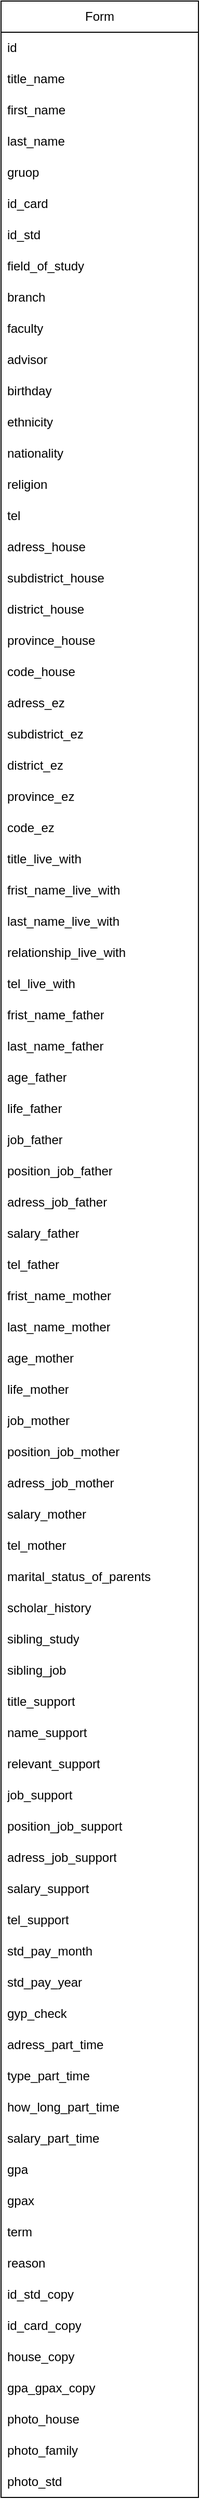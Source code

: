 <mxfile version="22.1.18" type="device">
  <diagram name="หน้า-1" id="lVAzfcXPAD2DbEG9sbZC">
    <mxGraphModel dx="792" dy="784" grid="1" gridSize="10" guides="1" tooltips="1" connect="1" arrows="1" fold="1" page="1" pageScale="1" pageWidth="827" pageHeight="1169" math="0" shadow="0">
      <root>
        <mxCell id="0" />
        <mxCell id="1" parent="0" />
        <mxCell id="WYAnwJTRJiDqq-noBA7u-1" value="Form" style="swimlane;fontStyle=0;childLayout=stackLayout;horizontal=1;startSize=30;horizontalStack=0;resizeParent=1;resizeParentMax=0;resizeLast=0;collapsible=1;marginBottom=0;whiteSpace=wrap;html=1;" vertex="1" parent="1">
          <mxGeometry x="400" y="250" width="190" height="2400" as="geometry" />
        </mxCell>
        <mxCell id="WYAnwJTRJiDqq-noBA7u-2" value="id" style="text;strokeColor=none;fillColor=none;align=left;verticalAlign=middle;spacingLeft=4;spacingRight=4;overflow=hidden;points=[[0,0.5],[1,0.5]];portConstraint=eastwest;rotatable=0;whiteSpace=wrap;html=1;" vertex="1" parent="WYAnwJTRJiDqq-noBA7u-1">
          <mxGeometry y="30" width="190" height="30" as="geometry" />
        </mxCell>
        <mxCell id="WYAnwJTRJiDqq-noBA7u-3" value="title_name" style="text;strokeColor=none;fillColor=none;align=left;verticalAlign=middle;spacingLeft=4;spacingRight=4;overflow=hidden;points=[[0,0.5],[1,0.5]];portConstraint=eastwest;rotatable=0;whiteSpace=wrap;html=1;" vertex="1" parent="WYAnwJTRJiDqq-noBA7u-1">
          <mxGeometry y="60" width="190" height="30" as="geometry" />
        </mxCell>
        <mxCell id="WYAnwJTRJiDqq-noBA7u-4" value="first_name" style="text;strokeColor=none;fillColor=none;align=left;verticalAlign=middle;spacingLeft=4;spacingRight=4;overflow=hidden;points=[[0,0.5],[1,0.5]];portConstraint=eastwest;rotatable=0;whiteSpace=wrap;html=1;" vertex="1" parent="WYAnwJTRJiDqq-noBA7u-1">
          <mxGeometry y="90" width="190" height="30" as="geometry" />
        </mxCell>
        <mxCell id="WYAnwJTRJiDqq-noBA7u-5" value="last_name&lt;br&gt;" style="text;strokeColor=none;fillColor=none;align=left;verticalAlign=middle;spacingLeft=4;spacingRight=4;overflow=hidden;points=[[0,0.5],[1,0.5]];portConstraint=eastwest;rotatable=0;whiteSpace=wrap;html=1;" vertex="1" parent="WYAnwJTRJiDqq-noBA7u-1">
          <mxGeometry y="120" width="190" height="30" as="geometry" />
        </mxCell>
        <mxCell id="WYAnwJTRJiDqq-noBA7u-13" value="gruop" style="text;strokeColor=none;fillColor=none;align=left;verticalAlign=middle;spacingLeft=4;spacingRight=4;overflow=hidden;points=[[0,0.5],[1,0.5]];portConstraint=eastwest;rotatable=0;whiteSpace=wrap;html=1;" vertex="1" parent="WYAnwJTRJiDqq-noBA7u-1">
          <mxGeometry y="150" width="190" height="30" as="geometry" />
        </mxCell>
        <mxCell id="WYAnwJTRJiDqq-noBA7u-12" value="id_card" style="text;strokeColor=none;fillColor=none;align=left;verticalAlign=middle;spacingLeft=4;spacingRight=4;overflow=hidden;points=[[0,0.5],[1,0.5]];portConstraint=eastwest;rotatable=0;whiteSpace=wrap;html=1;" vertex="1" parent="WYAnwJTRJiDqq-noBA7u-1">
          <mxGeometry y="180" width="190" height="30" as="geometry" />
        </mxCell>
        <mxCell id="WYAnwJTRJiDqq-noBA7u-11" value="id_std" style="text;strokeColor=none;fillColor=none;align=left;verticalAlign=middle;spacingLeft=4;spacingRight=4;overflow=hidden;points=[[0,0.5],[1,0.5]];portConstraint=eastwest;rotatable=0;whiteSpace=wrap;html=1;" vertex="1" parent="WYAnwJTRJiDqq-noBA7u-1">
          <mxGeometry y="210" width="190" height="30" as="geometry" />
        </mxCell>
        <mxCell id="WYAnwJTRJiDqq-noBA7u-10" value="field_of_study" style="text;strokeColor=none;fillColor=none;align=left;verticalAlign=middle;spacingLeft=4;spacingRight=4;overflow=hidden;points=[[0,0.5],[1,0.5]];portConstraint=eastwest;rotatable=0;whiteSpace=wrap;html=1;" vertex="1" parent="WYAnwJTRJiDqq-noBA7u-1">
          <mxGeometry y="240" width="190" height="30" as="geometry" />
        </mxCell>
        <mxCell id="WYAnwJTRJiDqq-noBA7u-9" value="branch" style="text;strokeColor=none;fillColor=none;align=left;verticalAlign=middle;spacingLeft=4;spacingRight=4;overflow=hidden;points=[[0,0.5],[1,0.5]];portConstraint=eastwest;rotatable=0;whiteSpace=wrap;html=1;" vertex="1" parent="WYAnwJTRJiDqq-noBA7u-1">
          <mxGeometry y="270" width="190" height="30" as="geometry" />
        </mxCell>
        <mxCell id="WYAnwJTRJiDqq-noBA7u-8" value="faculty" style="text;strokeColor=none;fillColor=none;align=left;verticalAlign=middle;spacingLeft=4;spacingRight=4;overflow=hidden;points=[[0,0.5],[1,0.5]];portConstraint=eastwest;rotatable=0;whiteSpace=wrap;html=1;" vertex="1" parent="WYAnwJTRJiDqq-noBA7u-1">
          <mxGeometry y="300" width="190" height="30" as="geometry" />
        </mxCell>
        <mxCell id="WYAnwJTRJiDqq-noBA7u-7" value="advisor" style="text;strokeColor=none;fillColor=none;align=left;verticalAlign=middle;spacingLeft=4;spacingRight=4;overflow=hidden;points=[[0,0.5],[1,0.5]];portConstraint=eastwest;rotatable=0;whiteSpace=wrap;html=1;" vertex="1" parent="WYAnwJTRJiDqq-noBA7u-1">
          <mxGeometry y="330" width="190" height="30" as="geometry" />
        </mxCell>
        <mxCell id="WYAnwJTRJiDqq-noBA7u-6" value="birthday" style="text;strokeColor=none;fillColor=none;align=left;verticalAlign=middle;spacingLeft=4;spacingRight=4;overflow=hidden;points=[[0,0.5],[1,0.5]];portConstraint=eastwest;rotatable=0;whiteSpace=wrap;html=1;" vertex="1" parent="WYAnwJTRJiDqq-noBA7u-1">
          <mxGeometry y="360" width="190" height="30" as="geometry" />
        </mxCell>
        <mxCell id="WYAnwJTRJiDqq-noBA7u-20" value="ethnicity" style="text;strokeColor=none;fillColor=none;align=left;verticalAlign=middle;spacingLeft=4;spacingRight=4;overflow=hidden;points=[[0,0.5],[1,0.5]];portConstraint=eastwest;rotatable=0;whiteSpace=wrap;html=1;" vertex="1" parent="WYAnwJTRJiDqq-noBA7u-1">
          <mxGeometry y="390" width="190" height="30" as="geometry" />
        </mxCell>
        <mxCell id="WYAnwJTRJiDqq-noBA7u-19" value="nationality" style="text;strokeColor=none;fillColor=none;align=left;verticalAlign=middle;spacingLeft=4;spacingRight=4;overflow=hidden;points=[[0,0.5],[1,0.5]];portConstraint=eastwest;rotatable=0;whiteSpace=wrap;html=1;" vertex="1" parent="WYAnwJTRJiDqq-noBA7u-1">
          <mxGeometry y="420" width="190" height="30" as="geometry" />
        </mxCell>
        <mxCell id="WYAnwJTRJiDqq-noBA7u-18" value="religion" style="text;strokeColor=none;fillColor=none;align=left;verticalAlign=middle;spacingLeft=4;spacingRight=4;overflow=hidden;points=[[0,0.5],[1,0.5]];portConstraint=eastwest;rotatable=0;whiteSpace=wrap;html=1;" vertex="1" parent="WYAnwJTRJiDqq-noBA7u-1">
          <mxGeometry y="450" width="190" height="30" as="geometry" />
        </mxCell>
        <mxCell id="WYAnwJTRJiDqq-noBA7u-17" value="tel" style="text;strokeColor=none;fillColor=none;align=left;verticalAlign=middle;spacingLeft=4;spacingRight=4;overflow=hidden;points=[[0,0.5],[1,0.5]];portConstraint=eastwest;rotatable=0;whiteSpace=wrap;html=1;" vertex="1" parent="WYAnwJTRJiDqq-noBA7u-1">
          <mxGeometry y="480" width="190" height="30" as="geometry" />
        </mxCell>
        <mxCell id="WYAnwJTRJiDqq-noBA7u-25" value="adress_house" style="text;strokeColor=none;fillColor=none;align=left;verticalAlign=middle;spacingLeft=4;spacingRight=4;overflow=hidden;points=[[0,0.5],[1,0.5]];portConstraint=eastwest;rotatable=0;whiteSpace=wrap;html=1;" vertex="1" parent="WYAnwJTRJiDqq-noBA7u-1">
          <mxGeometry y="510" width="190" height="30" as="geometry" />
        </mxCell>
        <mxCell id="WYAnwJTRJiDqq-noBA7u-29" value="subdistrict_house" style="text;strokeColor=none;fillColor=none;align=left;verticalAlign=middle;spacingLeft=4;spacingRight=4;overflow=hidden;points=[[0,0.5],[1,0.5]];portConstraint=eastwest;rotatable=0;whiteSpace=wrap;html=1;" vertex="1" parent="WYAnwJTRJiDqq-noBA7u-1">
          <mxGeometry y="540" width="190" height="30" as="geometry" />
        </mxCell>
        <mxCell id="WYAnwJTRJiDqq-noBA7u-28" value="district_house" style="text;strokeColor=none;fillColor=none;align=left;verticalAlign=middle;spacingLeft=4;spacingRight=4;overflow=hidden;points=[[0,0.5],[1,0.5]];portConstraint=eastwest;rotatable=0;whiteSpace=wrap;html=1;" vertex="1" parent="WYAnwJTRJiDqq-noBA7u-1">
          <mxGeometry y="570" width="190" height="30" as="geometry" />
        </mxCell>
        <mxCell id="WYAnwJTRJiDqq-noBA7u-27" value="province_house" style="text;strokeColor=none;fillColor=none;align=left;verticalAlign=middle;spacingLeft=4;spacingRight=4;overflow=hidden;points=[[0,0.5],[1,0.5]];portConstraint=eastwest;rotatable=0;whiteSpace=wrap;html=1;" vertex="1" parent="WYAnwJTRJiDqq-noBA7u-1">
          <mxGeometry y="600" width="190" height="30" as="geometry" />
        </mxCell>
        <mxCell id="WYAnwJTRJiDqq-noBA7u-26" value="code_house" style="text;strokeColor=none;fillColor=none;align=left;verticalAlign=middle;spacingLeft=4;spacingRight=4;overflow=hidden;points=[[0,0.5],[1,0.5]];portConstraint=eastwest;rotatable=0;whiteSpace=wrap;html=1;" vertex="1" parent="WYAnwJTRJiDqq-noBA7u-1">
          <mxGeometry y="630" width="190" height="30" as="geometry" />
        </mxCell>
        <mxCell id="WYAnwJTRJiDqq-noBA7u-37" value="adress_ez" style="text;strokeColor=none;fillColor=none;align=left;verticalAlign=middle;spacingLeft=4;spacingRight=4;overflow=hidden;points=[[0,0.5],[1,0.5]];portConstraint=eastwest;rotatable=0;whiteSpace=wrap;html=1;" vertex="1" parent="WYAnwJTRJiDqq-noBA7u-1">
          <mxGeometry y="660" width="190" height="30" as="geometry" />
        </mxCell>
        <mxCell id="WYAnwJTRJiDqq-noBA7u-36" value="subdistrict_ez" style="text;strokeColor=none;fillColor=none;align=left;verticalAlign=middle;spacingLeft=4;spacingRight=4;overflow=hidden;points=[[0,0.5],[1,0.5]];portConstraint=eastwest;rotatable=0;whiteSpace=wrap;html=1;" vertex="1" parent="WYAnwJTRJiDqq-noBA7u-1">
          <mxGeometry y="690" width="190" height="30" as="geometry" />
        </mxCell>
        <mxCell id="WYAnwJTRJiDqq-noBA7u-35" value="district_ez" style="text;strokeColor=none;fillColor=none;align=left;verticalAlign=middle;spacingLeft=4;spacingRight=4;overflow=hidden;points=[[0,0.5],[1,0.5]];portConstraint=eastwest;rotatable=0;whiteSpace=wrap;html=1;" vertex="1" parent="WYAnwJTRJiDqq-noBA7u-1">
          <mxGeometry y="720" width="190" height="30" as="geometry" />
        </mxCell>
        <mxCell id="WYAnwJTRJiDqq-noBA7u-34" value="province_ez" style="text;strokeColor=none;fillColor=none;align=left;verticalAlign=middle;spacingLeft=4;spacingRight=4;overflow=hidden;points=[[0,0.5],[1,0.5]];portConstraint=eastwest;rotatable=0;whiteSpace=wrap;html=1;" vertex="1" parent="WYAnwJTRJiDqq-noBA7u-1">
          <mxGeometry y="750" width="190" height="30" as="geometry" />
        </mxCell>
        <mxCell id="WYAnwJTRJiDqq-noBA7u-33" value="code_ez" style="text;strokeColor=none;fillColor=none;align=left;verticalAlign=middle;spacingLeft=4;spacingRight=4;overflow=hidden;points=[[0,0.5],[1,0.5]];portConstraint=eastwest;rotatable=0;whiteSpace=wrap;html=1;" vertex="1" parent="WYAnwJTRJiDqq-noBA7u-1">
          <mxGeometry y="780" width="190" height="30" as="geometry" />
        </mxCell>
        <mxCell id="WYAnwJTRJiDqq-noBA7u-31" value="title_live_with" style="text;strokeColor=none;fillColor=none;align=left;verticalAlign=middle;spacingLeft=4;spacingRight=4;overflow=hidden;points=[[0,0.5],[1,0.5]];portConstraint=eastwest;rotatable=0;whiteSpace=wrap;html=1;" vertex="1" parent="WYAnwJTRJiDqq-noBA7u-1">
          <mxGeometry y="810" width="190" height="30" as="geometry" />
        </mxCell>
        <mxCell id="WYAnwJTRJiDqq-noBA7u-30" value="frist_name_live_with" style="text;strokeColor=none;fillColor=none;align=left;verticalAlign=middle;spacingLeft=4;spacingRight=4;overflow=hidden;points=[[0,0.5],[1,0.5]];portConstraint=eastwest;rotatable=0;whiteSpace=wrap;html=1;" vertex="1" parent="WYAnwJTRJiDqq-noBA7u-1">
          <mxGeometry y="840" width="190" height="30" as="geometry" />
        </mxCell>
        <mxCell id="WYAnwJTRJiDqq-noBA7u-49" value="last_name_live_with" style="text;strokeColor=none;fillColor=none;align=left;verticalAlign=middle;spacingLeft=4;spacingRight=4;overflow=hidden;points=[[0,0.5],[1,0.5]];portConstraint=eastwest;rotatable=0;whiteSpace=wrap;html=1;" vertex="1" parent="WYAnwJTRJiDqq-noBA7u-1">
          <mxGeometry y="870" width="190" height="30" as="geometry" />
        </mxCell>
        <mxCell id="WYAnwJTRJiDqq-noBA7u-48" value="relationship_live_with" style="text;strokeColor=none;fillColor=none;align=left;verticalAlign=middle;spacingLeft=4;spacingRight=4;overflow=hidden;points=[[0,0.5],[1,0.5]];portConstraint=eastwest;rotatable=0;whiteSpace=wrap;html=1;" vertex="1" parent="WYAnwJTRJiDqq-noBA7u-1">
          <mxGeometry y="900" width="190" height="30" as="geometry" />
        </mxCell>
        <mxCell id="WYAnwJTRJiDqq-noBA7u-47" value="tel_live_with" style="text;strokeColor=none;fillColor=none;align=left;verticalAlign=middle;spacingLeft=4;spacingRight=4;overflow=hidden;points=[[0,0.5],[1,0.5]];portConstraint=eastwest;rotatable=0;whiteSpace=wrap;html=1;" vertex="1" parent="WYAnwJTRJiDqq-noBA7u-1">
          <mxGeometry y="930" width="190" height="30" as="geometry" />
        </mxCell>
        <mxCell id="WYAnwJTRJiDqq-noBA7u-46" value="frist_name_father" style="text;strokeColor=none;fillColor=none;align=left;verticalAlign=middle;spacingLeft=4;spacingRight=4;overflow=hidden;points=[[0,0.5],[1,0.5]];portConstraint=eastwest;rotatable=0;whiteSpace=wrap;html=1;" vertex="1" parent="WYAnwJTRJiDqq-noBA7u-1">
          <mxGeometry y="960" width="190" height="30" as="geometry" />
        </mxCell>
        <mxCell id="WYAnwJTRJiDqq-noBA7u-45" value="last_name_father" style="text;strokeColor=none;fillColor=none;align=left;verticalAlign=middle;spacingLeft=4;spacingRight=4;overflow=hidden;points=[[0,0.5],[1,0.5]];portConstraint=eastwest;rotatable=0;whiteSpace=wrap;html=1;" vertex="1" parent="WYAnwJTRJiDqq-noBA7u-1">
          <mxGeometry y="990" width="190" height="30" as="geometry" />
        </mxCell>
        <mxCell id="WYAnwJTRJiDqq-noBA7u-44" value="age_father" style="text;strokeColor=none;fillColor=none;align=left;verticalAlign=middle;spacingLeft=4;spacingRight=4;overflow=hidden;points=[[0,0.5],[1,0.5]];portConstraint=eastwest;rotatable=0;whiteSpace=wrap;html=1;" vertex="1" parent="WYAnwJTRJiDqq-noBA7u-1">
          <mxGeometry y="1020" width="190" height="30" as="geometry" />
        </mxCell>
        <mxCell id="WYAnwJTRJiDqq-noBA7u-43" value="life_father" style="text;strokeColor=none;fillColor=none;align=left;verticalAlign=middle;spacingLeft=4;spacingRight=4;overflow=hidden;points=[[0,0.5],[1,0.5]];portConstraint=eastwest;rotatable=0;whiteSpace=wrap;html=1;" vertex="1" parent="WYAnwJTRJiDqq-noBA7u-1">
          <mxGeometry y="1050" width="190" height="30" as="geometry" />
        </mxCell>
        <mxCell id="WYAnwJTRJiDqq-noBA7u-54" value="job_father" style="text;strokeColor=none;fillColor=none;align=left;verticalAlign=middle;spacingLeft=4;spacingRight=4;overflow=hidden;points=[[0,0.5],[1,0.5]];portConstraint=eastwest;rotatable=0;whiteSpace=wrap;html=1;" vertex="1" parent="WYAnwJTRJiDqq-noBA7u-1">
          <mxGeometry y="1080" width="190" height="30" as="geometry" />
        </mxCell>
        <mxCell id="WYAnwJTRJiDqq-noBA7u-53" value="position_job_father" style="text;strokeColor=none;fillColor=none;align=left;verticalAlign=middle;spacingLeft=4;spacingRight=4;overflow=hidden;points=[[0,0.5],[1,0.5]];portConstraint=eastwest;rotatable=0;whiteSpace=wrap;html=1;" vertex="1" parent="WYAnwJTRJiDqq-noBA7u-1">
          <mxGeometry y="1110" width="190" height="30" as="geometry" />
        </mxCell>
        <mxCell id="WYAnwJTRJiDqq-noBA7u-52" value="adress_job_father" style="text;strokeColor=none;fillColor=none;align=left;verticalAlign=middle;spacingLeft=4;spacingRight=4;overflow=hidden;points=[[0,0.5],[1,0.5]];portConstraint=eastwest;rotatable=0;whiteSpace=wrap;html=1;" vertex="1" parent="WYAnwJTRJiDqq-noBA7u-1">
          <mxGeometry y="1140" width="190" height="30" as="geometry" />
        </mxCell>
        <mxCell id="WYAnwJTRJiDqq-noBA7u-51" value="salary_father" style="text;strokeColor=none;fillColor=none;align=left;verticalAlign=middle;spacingLeft=4;spacingRight=4;overflow=hidden;points=[[0,0.5],[1,0.5]];portConstraint=eastwest;rotatable=0;whiteSpace=wrap;html=1;" vertex="1" parent="WYAnwJTRJiDqq-noBA7u-1">
          <mxGeometry y="1170" width="190" height="30" as="geometry" />
        </mxCell>
        <mxCell id="WYAnwJTRJiDqq-noBA7u-50" value="tel_father" style="text;strokeColor=none;fillColor=none;align=left;verticalAlign=middle;spacingLeft=4;spacingRight=4;overflow=hidden;points=[[0,0.5],[1,0.5]];portConstraint=eastwest;rotatable=0;whiteSpace=wrap;html=1;" vertex="1" parent="WYAnwJTRJiDqq-noBA7u-1">
          <mxGeometry y="1200" width="190" height="30" as="geometry" />
        </mxCell>
        <mxCell id="WYAnwJTRJiDqq-noBA7u-59" value="frist_name_mother" style="text;strokeColor=none;fillColor=none;align=left;verticalAlign=middle;spacingLeft=4;spacingRight=4;overflow=hidden;points=[[0,0.5],[1,0.5]];portConstraint=eastwest;rotatable=0;whiteSpace=wrap;html=1;" vertex="1" parent="WYAnwJTRJiDqq-noBA7u-1">
          <mxGeometry y="1230" width="190" height="30" as="geometry" />
        </mxCell>
        <mxCell id="WYAnwJTRJiDqq-noBA7u-58" value="last_name_mother" style="text;strokeColor=none;fillColor=none;align=left;verticalAlign=middle;spacingLeft=4;spacingRight=4;overflow=hidden;points=[[0,0.5],[1,0.5]];portConstraint=eastwest;rotatable=0;whiteSpace=wrap;html=1;" vertex="1" parent="WYAnwJTRJiDqq-noBA7u-1">
          <mxGeometry y="1260" width="190" height="30" as="geometry" />
        </mxCell>
        <mxCell id="WYAnwJTRJiDqq-noBA7u-57" value="age_mother" style="text;strokeColor=none;fillColor=none;align=left;verticalAlign=middle;spacingLeft=4;spacingRight=4;overflow=hidden;points=[[0,0.5],[1,0.5]];portConstraint=eastwest;rotatable=0;whiteSpace=wrap;html=1;" vertex="1" parent="WYAnwJTRJiDqq-noBA7u-1">
          <mxGeometry y="1290" width="190" height="30" as="geometry" />
        </mxCell>
        <mxCell id="WYAnwJTRJiDqq-noBA7u-56" value="life_mother" style="text;strokeColor=none;fillColor=none;align=left;verticalAlign=middle;spacingLeft=4;spacingRight=4;overflow=hidden;points=[[0,0.5],[1,0.5]];portConstraint=eastwest;rotatable=0;whiteSpace=wrap;html=1;" vertex="1" parent="WYAnwJTRJiDqq-noBA7u-1">
          <mxGeometry y="1320" width="190" height="30" as="geometry" />
        </mxCell>
        <mxCell id="WYAnwJTRJiDqq-noBA7u-55" value="job_mother" style="text;strokeColor=none;fillColor=none;align=left;verticalAlign=middle;spacingLeft=4;spacingRight=4;overflow=hidden;points=[[0,0.5],[1,0.5]];portConstraint=eastwest;rotatable=0;whiteSpace=wrap;html=1;" vertex="1" parent="WYAnwJTRJiDqq-noBA7u-1">
          <mxGeometry y="1350" width="190" height="30" as="geometry" />
        </mxCell>
        <mxCell id="WYAnwJTRJiDqq-noBA7u-67" value="position_job_mother" style="text;strokeColor=none;fillColor=none;align=left;verticalAlign=middle;spacingLeft=4;spacingRight=4;overflow=hidden;points=[[0,0.5],[1,0.5]];portConstraint=eastwest;rotatable=0;whiteSpace=wrap;html=1;" vertex="1" parent="WYAnwJTRJiDqq-noBA7u-1">
          <mxGeometry y="1380" width="190" height="30" as="geometry" />
        </mxCell>
        <mxCell id="WYAnwJTRJiDqq-noBA7u-66" value="adress_job_mother" style="text;strokeColor=none;fillColor=none;align=left;verticalAlign=middle;spacingLeft=4;spacingRight=4;overflow=hidden;points=[[0,0.5],[1,0.5]];portConstraint=eastwest;rotatable=0;whiteSpace=wrap;html=1;" vertex="1" parent="WYAnwJTRJiDqq-noBA7u-1">
          <mxGeometry y="1410" width="190" height="30" as="geometry" />
        </mxCell>
        <mxCell id="WYAnwJTRJiDqq-noBA7u-65" value="salary_mother" style="text;strokeColor=none;fillColor=none;align=left;verticalAlign=middle;spacingLeft=4;spacingRight=4;overflow=hidden;points=[[0,0.5],[1,0.5]];portConstraint=eastwest;rotatable=0;whiteSpace=wrap;html=1;" vertex="1" parent="WYAnwJTRJiDqq-noBA7u-1">
          <mxGeometry y="1440" width="190" height="30" as="geometry" />
        </mxCell>
        <mxCell id="WYAnwJTRJiDqq-noBA7u-64" value="tel_mother" style="text;strokeColor=none;fillColor=none;align=left;verticalAlign=middle;spacingLeft=4;spacingRight=4;overflow=hidden;points=[[0,0.5],[1,0.5]];portConstraint=eastwest;rotatable=0;whiteSpace=wrap;html=1;" vertex="1" parent="WYAnwJTRJiDqq-noBA7u-1">
          <mxGeometry y="1470" width="190" height="30" as="geometry" />
        </mxCell>
        <mxCell id="WYAnwJTRJiDqq-noBA7u-63" value="marital_status_of_parents" style="text;strokeColor=none;fillColor=none;align=left;verticalAlign=middle;spacingLeft=4;spacingRight=4;overflow=hidden;points=[[0,0.5],[1,0.5]];portConstraint=eastwest;rotatable=0;whiteSpace=wrap;html=1;" vertex="1" parent="WYAnwJTRJiDqq-noBA7u-1">
          <mxGeometry y="1500" width="190" height="30" as="geometry" />
        </mxCell>
        <mxCell id="WYAnwJTRJiDqq-noBA7u-62" value="scholar_history" style="text;strokeColor=none;fillColor=none;align=left;verticalAlign=middle;spacingLeft=4;spacingRight=4;overflow=hidden;points=[[0,0.5],[1,0.5]];portConstraint=eastwest;rotatable=0;whiteSpace=wrap;html=1;" vertex="1" parent="WYAnwJTRJiDqq-noBA7u-1">
          <mxGeometry y="1530" width="190" height="30" as="geometry" />
        </mxCell>
        <mxCell id="WYAnwJTRJiDqq-noBA7u-61" value="sibling_study" style="text;strokeColor=none;fillColor=none;align=left;verticalAlign=middle;spacingLeft=4;spacingRight=4;overflow=hidden;points=[[0,0.5],[1,0.5]];portConstraint=eastwest;rotatable=0;whiteSpace=wrap;html=1;" vertex="1" parent="WYAnwJTRJiDqq-noBA7u-1">
          <mxGeometry y="1560" width="190" height="30" as="geometry" />
        </mxCell>
        <mxCell id="WYAnwJTRJiDqq-noBA7u-60" value="sibling_job" style="text;strokeColor=none;fillColor=none;align=left;verticalAlign=middle;spacingLeft=4;spacingRight=4;overflow=hidden;points=[[0,0.5],[1,0.5]];portConstraint=eastwest;rotatable=0;whiteSpace=wrap;html=1;" vertex="1" parent="WYAnwJTRJiDqq-noBA7u-1">
          <mxGeometry y="1590" width="190" height="30" as="geometry" />
        </mxCell>
        <mxCell id="WYAnwJTRJiDqq-noBA7u-74" value="title_support" style="text;strokeColor=none;fillColor=none;align=left;verticalAlign=middle;spacingLeft=4;spacingRight=4;overflow=hidden;points=[[0,0.5],[1,0.5]];portConstraint=eastwest;rotatable=0;whiteSpace=wrap;html=1;" vertex="1" parent="WYAnwJTRJiDqq-noBA7u-1">
          <mxGeometry y="1620" width="190" height="30" as="geometry" />
        </mxCell>
        <mxCell id="WYAnwJTRJiDqq-noBA7u-73" value="name_support" style="text;strokeColor=none;fillColor=none;align=left;verticalAlign=middle;spacingLeft=4;spacingRight=4;overflow=hidden;points=[[0,0.5],[1,0.5]];portConstraint=eastwest;rotatable=0;whiteSpace=wrap;html=1;" vertex="1" parent="WYAnwJTRJiDqq-noBA7u-1">
          <mxGeometry y="1650" width="190" height="30" as="geometry" />
        </mxCell>
        <mxCell id="WYAnwJTRJiDqq-noBA7u-72" value="relevant_support" style="text;strokeColor=none;fillColor=none;align=left;verticalAlign=middle;spacingLeft=4;spacingRight=4;overflow=hidden;points=[[0,0.5],[1,0.5]];portConstraint=eastwest;rotatable=0;whiteSpace=wrap;html=1;" vertex="1" parent="WYAnwJTRJiDqq-noBA7u-1">
          <mxGeometry y="1680" width="190" height="30" as="geometry" />
        </mxCell>
        <mxCell id="WYAnwJTRJiDqq-noBA7u-71" value="job_support" style="text;strokeColor=none;fillColor=none;align=left;verticalAlign=middle;spacingLeft=4;spacingRight=4;overflow=hidden;points=[[0,0.5],[1,0.5]];portConstraint=eastwest;rotatable=0;whiteSpace=wrap;html=1;" vertex="1" parent="WYAnwJTRJiDqq-noBA7u-1">
          <mxGeometry y="1710" width="190" height="30" as="geometry" />
        </mxCell>
        <mxCell id="WYAnwJTRJiDqq-noBA7u-70" value="position_job_support" style="text;strokeColor=none;fillColor=none;align=left;verticalAlign=middle;spacingLeft=4;spacingRight=4;overflow=hidden;points=[[0,0.5],[1,0.5]];portConstraint=eastwest;rotatable=0;whiteSpace=wrap;html=1;" vertex="1" parent="WYAnwJTRJiDqq-noBA7u-1">
          <mxGeometry y="1740" width="190" height="30" as="geometry" />
        </mxCell>
        <mxCell id="WYAnwJTRJiDqq-noBA7u-69" value="adress_job_support" style="text;strokeColor=none;fillColor=none;align=left;verticalAlign=middle;spacingLeft=4;spacingRight=4;overflow=hidden;points=[[0,0.5],[1,0.5]];portConstraint=eastwest;rotatable=0;whiteSpace=wrap;html=1;" vertex="1" parent="WYAnwJTRJiDqq-noBA7u-1">
          <mxGeometry y="1770" width="190" height="30" as="geometry" />
        </mxCell>
        <mxCell id="WYAnwJTRJiDqq-noBA7u-68" value="salary_support" style="text;strokeColor=none;fillColor=none;align=left;verticalAlign=middle;spacingLeft=4;spacingRight=4;overflow=hidden;points=[[0,0.5],[1,0.5]];portConstraint=eastwest;rotatable=0;whiteSpace=wrap;html=1;" vertex="1" parent="WYAnwJTRJiDqq-noBA7u-1">
          <mxGeometry y="1800" width="190" height="30" as="geometry" />
        </mxCell>
        <mxCell id="WYAnwJTRJiDqq-noBA7u-77" value="tel_support" style="text;strokeColor=none;fillColor=none;align=left;verticalAlign=middle;spacingLeft=4;spacingRight=4;overflow=hidden;points=[[0,0.5],[1,0.5]];portConstraint=eastwest;rotatable=0;whiteSpace=wrap;html=1;" vertex="1" parent="WYAnwJTRJiDqq-noBA7u-1">
          <mxGeometry y="1830" width="190" height="30" as="geometry" />
        </mxCell>
        <mxCell id="WYAnwJTRJiDqq-noBA7u-76" value="std_pay_month" style="text;strokeColor=none;fillColor=none;align=left;verticalAlign=middle;spacingLeft=4;spacingRight=4;overflow=hidden;points=[[0,0.5],[1,0.5]];portConstraint=eastwest;rotatable=0;whiteSpace=wrap;html=1;" vertex="1" parent="WYAnwJTRJiDqq-noBA7u-1">
          <mxGeometry y="1860" width="190" height="30" as="geometry" />
        </mxCell>
        <mxCell id="WYAnwJTRJiDqq-noBA7u-75" value="std_pay_year" style="text;strokeColor=none;fillColor=none;align=left;verticalAlign=middle;spacingLeft=4;spacingRight=4;overflow=hidden;points=[[0,0.5],[1,0.5]];portConstraint=eastwest;rotatable=0;whiteSpace=wrap;html=1;" vertex="1" parent="WYAnwJTRJiDqq-noBA7u-1">
          <mxGeometry y="1890" width="190" height="30" as="geometry" />
        </mxCell>
        <mxCell id="WYAnwJTRJiDqq-noBA7u-79" value="gyp_check" style="text;strokeColor=none;fillColor=none;align=left;verticalAlign=middle;spacingLeft=4;spacingRight=4;overflow=hidden;points=[[0,0.5],[1,0.5]];portConstraint=eastwest;rotatable=0;whiteSpace=wrap;html=1;" vertex="1" parent="WYAnwJTRJiDqq-noBA7u-1">
          <mxGeometry y="1920" width="190" height="30" as="geometry" />
        </mxCell>
        <mxCell id="WYAnwJTRJiDqq-noBA7u-80" value="adress_part_time" style="text;strokeColor=none;fillColor=none;align=left;verticalAlign=middle;spacingLeft=4;spacingRight=4;overflow=hidden;points=[[0,0.5],[1,0.5]];portConstraint=eastwest;rotatable=0;whiteSpace=wrap;html=1;" vertex="1" parent="WYAnwJTRJiDqq-noBA7u-1">
          <mxGeometry y="1950" width="190" height="30" as="geometry" />
        </mxCell>
        <mxCell id="WYAnwJTRJiDqq-noBA7u-78" value="type_part_time" style="text;strokeColor=none;fillColor=none;align=left;verticalAlign=middle;spacingLeft=4;spacingRight=4;overflow=hidden;points=[[0,0.5],[1,0.5]];portConstraint=eastwest;rotatable=0;whiteSpace=wrap;html=1;" vertex="1" parent="WYAnwJTRJiDqq-noBA7u-1">
          <mxGeometry y="1980" width="190" height="30" as="geometry" />
        </mxCell>
        <mxCell id="WYAnwJTRJiDqq-noBA7u-84" value="how_long_part_time" style="text;strokeColor=none;fillColor=none;align=left;verticalAlign=middle;spacingLeft=4;spacingRight=4;overflow=hidden;points=[[0,0.5],[1,0.5]];portConstraint=eastwest;rotatable=0;whiteSpace=wrap;html=1;" vertex="1" parent="WYAnwJTRJiDqq-noBA7u-1">
          <mxGeometry y="2010" width="190" height="30" as="geometry" />
        </mxCell>
        <mxCell id="WYAnwJTRJiDqq-noBA7u-83" value="salary_part_time" style="text;strokeColor=none;fillColor=none;align=left;verticalAlign=middle;spacingLeft=4;spacingRight=4;overflow=hidden;points=[[0,0.5],[1,0.5]];portConstraint=eastwest;rotatable=0;whiteSpace=wrap;html=1;" vertex="1" parent="WYAnwJTRJiDqq-noBA7u-1">
          <mxGeometry y="2040" width="190" height="30" as="geometry" />
        </mxCell>
        <mxCell id="WYAnwJTRJiDqq-noBA7u-82" value="gpa" style="text;strokeColor=none;fillColor=none;align=left;verticalAlign=middle;spacingLeft=4;spacingRight=4;overflow=hidden;points=[[0,0.5],[1,0.5]];portConstraint=eastwest;rotatable=0;whiteSpace=wrap;html=1;" vertex="1" parent="WYAnwJTRJiDqq-noBA7u-1">
          <mxGeometry y="2070" width="190" height="30" as="geometry" />
        </mxCell>
        <mxCell id="WYAnwJTRJiDqq-noBA7u-81" value="gpax" style="text;strokeColor=none;fillColor=none;align=left;verticalAlign=middle;spacingLeft=4;spacingRight=4;overflow=hidden;points=[[0,0.5],[1,0.5]];portConstraint=eastwest;rotatable=0;whiteSpace=wrap;html=1;" vertex="1" parent="WYAnwJTRJiDqq-noBA7u-1">
          <mxGeometry y="2100" width="190" height="30" as="geometry" />
        </mxCell>
        <mxCell id="WYAnwJTRJiDqq-noBA7u-85" value="term" style="text;strokeColor=none;fillColor=none;align=left;verticalAlign=middle;spacingLeft=4;spacingRight=4;overflow=hidden;points=[[0,0.5],[1,0.5]];portConstraint=eastwest;rotatable=0;whiteSpace=wrap;html=1;" vertex="1" parent="WYAnwJTRJiDqq-noBA7u-1">
          <mxGeometry y="2130" width="190" height="30" as="geometry" />
        </mxCell>
        <mxCell id="WYAnwJTRJiDqq-noBA7u-86" value="reason" style="text;strokeColor=none;fillColor=none;align=left;verticalAlign=middle;spacingLeft=4;spacingRight=4;overflow=hidden;points=[[0,0.5],[1,0.5]];portConstraint=eastwest;rotatable=0;whiteSpace=wrap;html=1;" vertex="1" parent="WYAnwJTRJiDqq-noBA7u-1">
          <mxGeometry y="2160" width="190" height="30" as="geometry" />
        </mxCell>
        <mxCell id="WYAnwJTRJiDqq-noBA7u-87" value="id_std_copy" style="text;strokeColor=none;fillColor=none;align=left;verticalAlign=middle;spacingLeft=4;spacingRight=4;overflow=hidden;points=[[0,0.5],[1,0.5]];portConstraint=eastwest;rotatable=0;whiteSpace=wrap;html=1;" vertex="1" parent="WYAnwJTRJiDqq-noBA7u-1">
          <mxGeometry y="2190" width="190" height="30" as="geometry" />
        </mxCell>
        <mxCell id="WYAnwJTRJiDqq-noBA7u-89" value="id_card_copy" style="text;strokeColor=none;fillColor=none;align=left;verticalAlign=middle;spacingLeft=4;spacingRight=4;overflow=hidden;points=[[0,0.5],[1,0.5]];portConstraint=eastwest;rotatable=0;whiteSpace=wrap;html=1;" vertex="1" parent="WYAnwJTRJiDqq-noBA7u-1">
          <mxGeometry y="2220" width="190" height="30" as="geometry" />
        </mxCell>
        <mxCell id="WYAnwJTRJiDqq-noBA7u-88" value="house_copy" style="text;strokeColor=none;fillColor=none;align=left;verticalAlign=middle;spacingLeft=4;spacingRight=4;overflow=hidden;points=[[0,0.5],[1,0.5]];portConstraint=eastwest;rotatable=0;whiteSpace=wrap;html=1;" vertex="1" parent="WYAnwJTRJiDqq-noBA7u-1">
          <mxGeometry y="2250" width="190" height="30" as="geometry" />
        </mxCell>
        <mxCell id="WYAnwJTRJiDqq-noBA7u-93" value="gpa_gpax_copy" style="text;strokeColor=none;fillColor=none;align=left;verticalAlign=middle;spacingLeft=4;spacingRight=4;overflow=hidden;points=[[0,0.5],[1,0.5]];portConstraint=eastwest;rotatable=0;whiteSpace=wrap;html=1;" vertex="1" parent="WYAnwJTRJiDqq-noBA7u-1">
          <mxGeometry y="2280" width="190" height="30" as="geometry" />
        </mxCell>
        <mxCell id="WYAnwJTRJiDqq-noBA7u-92" value="photo_house" style="text;strokeColor=none;fillColor=none;align=left;verticalAlign=middle;spacingLeft=4;spacingRight=4;overflow=hidden;points=[[0,0.5],[1,0.5]];portConstraint=eastwest;rotatable=0;whiteSpace=wrap;html=1;" vertex="1" parent="WYAnwJTRJiDqq-noBA7u-1">
          <mxGeometry y="2310" width="190" height="30" as="geometry" />
        </mxCell>
        <mxCell id="WYAnwJTRJiDqq-noBA7u-91" value="photo_family" style="text;strokeColor=none;fillColor=none;align=left;verticalAlign=middle;spacingLeft=4;spacingRight=4;overflow=hidden;points=[[0,0.5],[1,0.5]];portConstraint=eastwest;rotatable=0;whiteSpace=wrap;html=1;" vertex="1" parent="WYAnwJTRJiDqq-noBA7u-1">
          <mxGeometry y="2340" width="190" height="30" as="geometry" />
        </mxCell>
        <mxCell id="WYAnwJTRJiDqq-noBA7u-94" value="photo_std" style="text;strokeColor=none;fillColor=none;align=left;verticalAlign=middle;spacingLeft=4;spacingRight=4;overflow=hidden;points=[[0,0.5],[1,0.5]];portConstraint=eastwest;rotatable=0;whiteSpace=wrap;html=1;" vertex="1" parent="WYAnwJTRJiDqq-noBA7u-1">
          <mxGeometry y="2370" width="190" height="30" as="geometry" />
        </mxCell>
      </root>
    </mxGraphModel>
  </diagram>
</mxfile>
